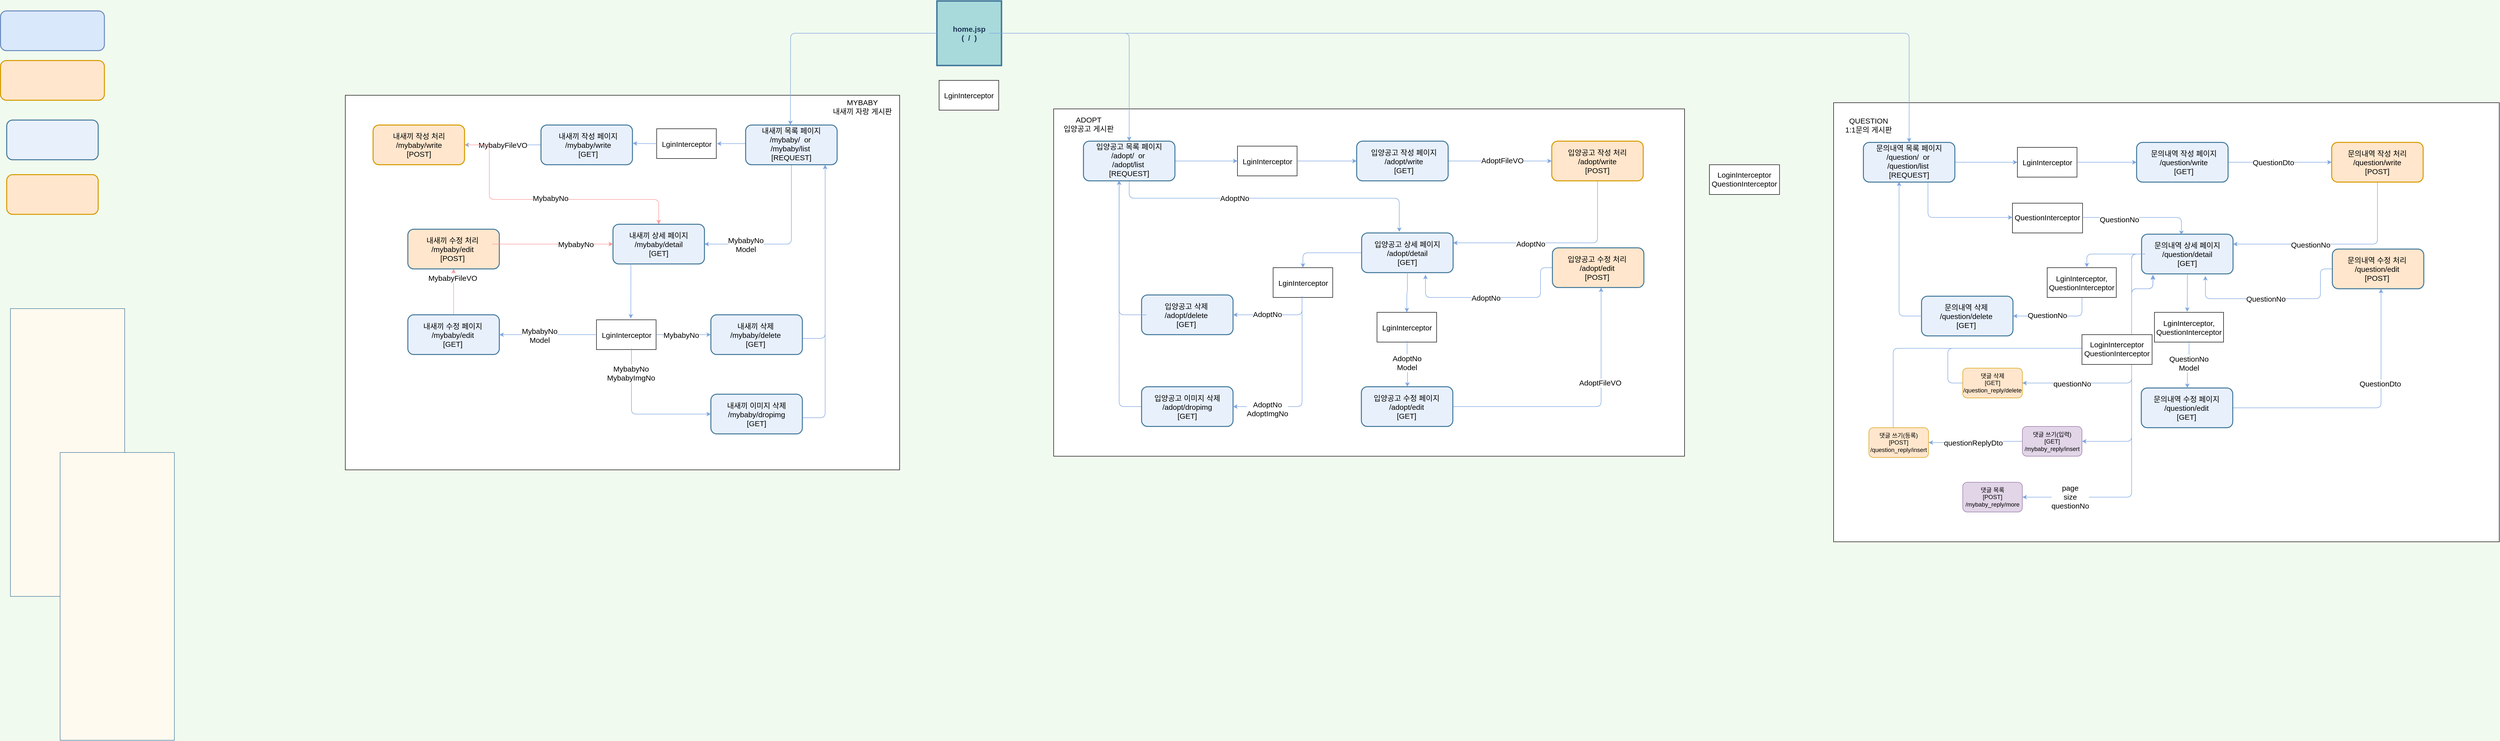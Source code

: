 <mxfile version="16.2.6" type="github">
  <diagram id="p1VaJm9dE1Vxcm2Y2X1g" name="Page-1">
    <mxGraphModel dx="3327" dy="896" grid="1" gridSize="10" guides="1" tooltips="1" connect="1" arrows="1" fold="1" page="1" pageScale="1" pageWidth="827" pageHeight="1169" background="#F1FAEE" math="0" shadow="0">
      <root>
        <mxCell id="0" />
        <mxCell id="1" parent="0" />
        <mxCell id="NtnKku0HyVxLoSLJdXPD-306" value="" style="rounded=0;whiteSpace=wrap;html=1;fontSize=15;" vertex="1" parent="1">
          <mxGeometry x="2200" y="555" width="1340" height="885" as="geometry" />
        </mxCell>
        <mxCell id="NtnKku0HyVxLoSLJdXPD-211" value="" style="rounded=0;whiteSpace=wrap;html=1;fontSize=15;" vertex="1" parent="1">
          <mxGeometry x="630" y="567.5" width="1270" height="700" as="geometry" />
        </mxCell>
        <mxCell id="NtnKku0HyVxLoSLJdXPD-54" value="" style="rounded=0;whiteSpace=wrap;html=1;fontSize=15;" vertex="1" parent="1">
          <mxGeometry x="-795.87" y="540" width="1115.87" height="755" as="geometry" />
        </mxCell>
        <mxCell id="85etgImM21U0zFLn9ePR-4" value="" style="group" parent="1" vertex="1" connectable="0">
          <mxGeometry x="395" y="350" width="130" height="130" as="geometry" />
        </mxCell>
        <mxCell id="85etgImM21U0zFLn9ePR-2" value="" style="whiteSpace=wrap;html=1;aspect=fixed;rounded=0;sketch=0;fontColor=#1D3557;strokeColor=#457B9D;fillColor=#A8DADC;strokeWidth=3;" parent="85etgImM21U0zFLn9ePR-4" vertex="1">
          <mxGeometry width="130" height="130" as="geometry" />
        </mxCell>
        <mxCell id="85etgImM21U0zFLn9ePR-3" value="&lt;b&gt;&lt;font style=&quot;font-size: 15px&quot;&gt;home.jsp&lt;br&gt;(&amp;nbsp; /&amp;nbsp; )&lt;br&gt;&lt;/font&gt;&lt;/b&gt;" style="text;html=1;strokeColor=none;fillColor=none;align=center;verticalAlign=middle;whiteSpace=wrap;rounded=0;sketch=0;fontColor=#1D3557;" parent="85etgImM21U0zFLn9ePR-4" vertex="1">
          <mxGeometry x="25" y="30" width="80" height="70" as="geometry" />
        </mxCell>
        <mxCell id="85etgImM21U0zFLn9ePR-29" value="" style="rounded=0;whiteSpace=wrap;html=1;sketch=0;fontSize=15;fontColor=#1D3557;strokeColor=#457B9D;strokeWidth=1;fillColor=#FFFAF0;" parent="1" vertex="1">
          <mxGeometry x="-1470" y="970" width="230" height="580" as="geometry" />
        </mxCell>
        <mxCell id="85etgImM21U0zFLn9ePR-30" value="게시판관리" style="text;html=1;strokeColor=none;fillColor=none;align=center;verticalAlign=middle;whiteSpace=wrap;rounded=0;sketch=0;fontSize=15;fontColor=#1D3557;" parent="1" vertex="1">
          <mxGeometry x="-1330" y="1487.561" width="80" height="42.439" as="geometry" />
        </mxCell>
        <mxCell id="85etgImM21U0zFLn9ePR-112" value="&lt;span style=&quot;color: rgba(0 , 0 , 0 , 0) ; font-family: monospace ; font-size: 0px&quot;&gt;%3CmxGraphModel%3E%3Croot%3E%3CmxCell%20id%3D%220%22%2F%3E%3CmxCell%20id%3D%221%22%20parent%3D%220%22%2F%3E%3CmxCell%20id%3D%222%22%20value%3D%22%26lt%3Bspan%20style%3D%26quot%3Bcolor%3A%20rgba(0%20%2C%200%20%2C%200%20%2C%200)%20%3B%20font-family%3A%20monospace%20%3B%20font-size%3A%200px%26quot%3B%26gt%3B%253CmxGraphModel%253E%253Croot%253E%253CmxCell%2520id%253D%25220%2522%252F%253E%253CmxCell%2520id%253D%25221%2522%2520parent%253D%25220%2522%252F%253E%253CmxCell%2520id%253D%25222%2522%2520value%253D%2522%2522%2520style%253D%2522rounded%253D1%253BwhiteSpace%253Dwrap%253Bhtml%253D1%253Bsketch%253D0%253BfontSize%253D20%253BfontColor%253D%25231D3557%253BstrokeColor%253D%2523457B9D%253BstrokeWidth%253D2%253BfillColor%253D%2523E8F0FC%253B%2522%2520vertex%253D%25221%2522%2520parent%253D%25221%2522%253E%253CmxGeometry%2520x%253D%2522370%2522%2520y%253D%2522860%2522%2520width%253D%2522144.13%2522%2520height%253D%252280%2522%2520as%253D%2522geometry%2522%252F%253E%253C%252FmxCell%253E%253CmxCell%2520id%253D%25223%2522%2520value%253D%2522%2526lt%253Bspan%2520style%253D%2526quot%253Bfont-size%253A%252013px%2526quot%253B%2526gt%253B%25EA%25B4%2580%25EB%25A6%25AC%25EC%259E%2590%2520%25EB%25A9%2594%25EC%259D%25B8%2520%25ED%258E%2598%25EC%259D%25B4%25EC%25A7%2580%2526lt%253Bbr%2526gt%253B%252Fadmin%252Fmain%2526lt%253Bbr%2526gt%253B%255BGET%255D%2526lt%253Bbr%2526gt%253B%2526lt%253B%252Fspan%2526gt%253B%2522%2520style%253D%2522text%253Bhtml%253D1%253BstrokeColor%253Dnone%253BfillColor%253Dnone%253Balign%253Dcenter%253BverticalAlign%253Dmiddle%253BwhiteSpace%253Dwrap%253Brounded%253D0%253Bsketch%253D0%253BfontSize%253D20%253BfontColor%253D%25231D3557%253BfontStyle%253D1%2522%2520vertex%253D%25221%2522%2520parent%253D%25221%2522%253E%253CmxGeometry%2520x%253D%2522374.79%2522%2520y%253D%2522880%2522%2520width%253D%2522134.56%2522%2520height%253D%252240%2522%2520as%253D%2522geometry%2522%252F%253E%253C%252FmxCell%253E%253C%252Froot%253E%253C%252FmxGraphModel%253E%26lt%3B%2Fspan%26gt%3B%22%20style%3D%22rounded%3D1%3BwhiteSpace%3Dwrap%3Bhtml%3D1%3Bsketch%3D0%3BfontSize%3D20%3BfontColor%3D%231D3557%3BstrokeColor%3D%23457B9D%3BstrokeWidth%3D2%3BfillColor%3D%23E8F0FC%3B%22%20vertex%3D%221%22%20parent%3D%221%22%3E%3CmxGeometry%20x%3D%22-347.06%22%20y%3D%221020%22%20width%3D%22184.13%22%20height%3D%2280%22%20as%3D%22geometry%22%2F%3E%3C%2FmxCell%3E%3C%2Froot%3E%3C%2FmxGraphModel%3E&lt;/span&gt;" style="rounded=1;whiteSpace=wrap;html=1;sketch=0;fontSize=20;fontColor=#1D3557;strokeColor=#457B9D;strokeWidth=2;fillColor=#E8F0FC;" parent="1" vertex="1">
          <mxGeometry x="-1477.5" y="590" width="184.13" height="80" as="geometry" />
        </mxCell>
        <mxCell id="3olxeyL_9Od-M3t4rNW_-1" value="&lt;span style=&quot;color: rgba(0 , 0 , 0 , 0) ; font-family: monospace ; font-size: 0px&quot;&gt;dㄹㅇㄹ&lt;/span&gt;" style="rounded=1;whiteSpace=wrap;html=1;sketch=0;fontSize=20;strokeColor=#d79b00;strokeWidth=2;fillColor=#ffe6cc;" parent="1" vertex="1">
          <mxGeometry x="-1490" y="470" width="209.13" height="80" as="geometry" />
        </mxCell>
        <mxCell id="NtnKku0HyVxLoSLJdXPD-1" value="" style="rounded=0;whiteSpace=wrap;html=1;sketch=0;fontSize=15;fontColor=#1D3557;strokeColor=#457B9D;strokeWidth=1;fillColor=#FFFAF0;" vertex="1" parent="1">
          <mxGeometry x="-1370" y="1260" width="230" height="580" as="geometry" />
        </mxCell>
        <mxCell id="NtnKku0HyVxLoSLJdXPD-6" value="&lt;span style=&quot;color: rgba(0 , 0 , 0 , 0) ; font-family: monospace ; font-size: 0px&quot;&gt;%3CmxGraphModel%3E%3Croot%3E%3CmxCell%20id%3D%220%22%2F%3E%3CmxCell%20id%3D%221%22%20parent%3D%220%22%2F%3E%3CmxCell%20id%3D%222%22%20value%3D%22%26lt%3Bspan%20style%3D%26quot%3Bcolor%3A%20rgba(0%20%2C%200%20%2C%200%20%2C%200)%20%3B%20font-family%3A%20monospace%20%3B%20font-size%3A%200px%26quot%3B%26gt%3B%253CmxGraphModel%253E%253Croot%253E%253CmxCell%2520id%253D%25220%2522%252F%253E%253CmxCell%2520id%253D%25221%2522%2520parent%253D%25220%2522%252F%253E%253CmxCell%2520id%253D%25222%2522%2520value%253D%2522%2522%2520style%253D%2522rounded%253D1%253BwhiteSpace%253Dwrap%253Bhtml%253D1%253Bsketch%253D0%253BfontSize%253D20%253BfontColor%253D%25231D3557%253BstrokeColor%253D%2523457B9D%253BstrokeWidth%253D2%253BfillColor%253D%2523E8F0FC%253B%2522%2520vertex%253D%25221%2522%2520parent%253D%25221%2522%253E%253CmxGeometry%2520x%253D%2522370%2522%2520y%253D%2522860%2522%2520width%253D%2522144.13%2522%2520height%253D%252280%2522%2520as%253D%2522geometry%2522%252F%253E%253C%252FmxCell%253E%253CmxCell%2520id%253D%25223%2522%2520value%253D%2522%2526lt%253Bspan%2520style%253D%2526quot%253Bfont-size%253A%252013px%2526quot%253B%2526gt%253B%25EA%25B4%2580%25EB%25A6%25AC%25EC%259E%2590%2520%25EB%25A9%2594%25EC%259D%25B8%2520%25ED%258E%2598%25EC%259D%25B4%25EC%25A7%2580%2526lt%253Bbr%2526gt%253B%252Fadmin%252Fmain%2526lt%253Bbr%2526gt%253B%255BGET%255D%2526lt%253Bbr%2526gt%253B%2526lt%253B%252Fspan%2526gt%253B%2522%2520style%253D%2522text%253Bhtml%253D1%253BstrokeColor%253Dnone%253BfillColor%253Dnone%253Balign%253Dcenter%253BverticalAlign%253Dmiddle%253BwhiteSpace%253Dwrap%253Brounded%253D0%253Bsketch%253D0%253BfontSize%253D20%253BfontColor%253D%25231D3557%253BfontStyle%253D1%2522%2520vertex%253D%25221%2522%2520parent%253D%25221%2522%253E%253CmxGeometry%2520x%253D%2522374.79%2522%2520y%253D%2522880%2522%2520width%253D%2522134.56%2522%2520height%253D%252240%2522%2520as%253D%2522geometry%2522%252F%253E%253C%252FmxCell%253E%253C%252Froot%253E%253C%252FmxGraphModel%253E%26lt%3B%2Fspan%26gt%3B%22%20style%3D%22rounded%3D1%3BwhiteSpace%3Dwrap%3Bhtml%3D1%3Bsketch%3D0%3BfontSize%3D20%3BfontColor%3D%231D3557%3BstrokeColor%3D%23457B9D%3BstrokeWidth%3D2%3BfillColor%3D%23E8F0FC%3B%22%20vertex%3D%221%22%20parent%3D%221%22%3E%3CmxGeometry%20x%3D%22-347.06%22%20y%3D%221020%22%20width%3D%22184.13%22%20height%3D%2280%22%20as%3D%22geometry%22%2F%3E%3C%2FmxCell%3E%3C%2Froot%3E%3C%2FmxGraphModel%3E&lt;/span&gt;" style="rounded=1;whiteSpace=wrap;html=1;sketch=0;fontSize=20;strokeColor=#d79b00;strokeWidth=2;fillColor=#ffe6cc;" vertex="1" parent="1">
          <mxGeometry x="-1477.5" y="700" width="184.13" height="80" as="geometry" />
        </mxCell>
        <mxCell id="NtnKku0HyVxLoSLJdXPD-7" value="&lt;span style=&quot;color: rgba(0 , 0 , 0 , 0) ; font-family: monospace ; font-size: 0px&quot;&gt;dㄹㅇㄹ&lt;/span&gt;" style="rounded=1;whiteSpace=wrap;html=1;sketch=0;fontSize=20;strokeColor=#6c8ebf;strokeWidth=2;fillColor=#dae8fc;" vertex="1" parent="1">
          <mxGeometry x="-1490" y="370" width="209.13" height="80" as="geometry" />
        </mxCell>
        <mxCell id="NtnKku0HyVxLoSLJdXPD-11" value="" style="edgeStyle=orthogonalEdgeStyle;rounded=1;orthogonalLoop=1;jettySize=auto;html=1;strokeColor=#7EA6E0;" edge="1" parent="1" source="85etgImM21U0zFLn9ePR-2">
          <mxGeometry relative="1" as="geometry">
            <mxPoint x="100.0" y="600" as="targetPoint" />
          </mxGeometry>
        </mxCell>
        <mxCell id="NtnKku0HyVxLoSLJdXPD-24" value="" style="edgeStyle=orthogonalEdgeStyle;rounded=1;orthogonalLoop=1;jettySize=auto;html=1;fontSize=15;strokeColor=#7EA6E0;" edge="1" parent="1" source="NtnKku0HyVxLoSLJdXPD-12" target="NtnKku0HyVxLoSLJdXPD-23">
          <mxGeometry relative="1" as="geometry">
            <Array as="points">
              <mxPoint x="102" y="840" />
            </Array>
          </mxGeometry>
        </mxCell>
        <mxCell id="NtnKku0HyVxLoSLJdXPD-41" value="MybabyNo&lt;br&gt;Model" style="edgeLabel;html=1;align=center;verticalAlign=middle;resizable=0;points=[];fontSize=15;" vertex="1" connectable="0" parent="NtnKku0HyVxLoSLJdXPD-24">
          <mxGeometry x="0.386" y="1" relative="1" as="geometry">
            <mxPoint x="-20" as="offset" />
          </mxGeometry>
        </mxCell>
        <mxCell id="NtnKku0HyVxLoSLJdXPD-221" style="edgeStyle=orthogonalEdgeStyle;rounded=1;orthogonalLoop=1;jettySize=auto;html=1;entryX=1;entryY=0.5;entryDx=0;entryDy=0;fontSize=15;strokeColor=#7EA6E0;" edge="1" parent="1" source="NtnKku0HyVxLoSLJdXPD-12" target="NtnKku0HyVxLoSLJdXPD-220">
          <mxGeometry relative="1" as="geometry">
            <Array as="points">
              <mxPoint x="-19" y="638" />
            </Array>
          </mxGeometry>
        </mxCell>
        <mxCell id="NtnKku0HyVxLoSLJdXPD-12" value="&lt;span style=&quot;color: rgba(0 , 0 , 0 , 0) ; font-family: monospace ; font-size: 0px&quot;&gt;ㅇ&lt;/span&gt;" style="rounded=1;whiteSpace=wrap;html=1;sketch=0;fontSize=20;fontColor=#1D3557;strokeColor=#457B9D;strokeWidth=2;fillColor=#E8F0FC;" vertex="1" parent="1">
          <mxGeometry x="10" y="600" width="184.13" height="80" as="geometry" />
        </mxCell>
        <mxCell id="NtnKku0HyVxLoSLJdXPD-16" value="내새끼 목록 페이지&lt;br style=&quot;font-size: 15px&quot;&gt;/mybaby/&amp;nbsp; or&amp;nbsp; /mybaby/list&amp;nbsp;&lt;br style=&quot;font-size: 15px&quot;&gt;[REQUEST]" style="text;html=1;strokeColor=none;fillColor=none;align=center;verticalAlign=middle;whiteSpace=wrap;rounded=0;fontSize=15;" vertex="1" parent="1">
          <mxGeometry x="21.12" y="605" width="161.9" height="65" as="geometry" />
        </mxCell>
        <mxCell id="NtnKku0HyVxLoSLJdXPD-21" value="" style="edgeStyle=orthogonalEdgeStyle;rounded=1;orthogonalLoop=1;jettySize=auto;html=1;fontSize=15;strokeColor=#7EA6E0;" edge="1" parent="1" source="NtnKku0HyVxLoSLJdXPD-17" target="NtnKku0HyVxLoSLJdXPD-20">
          <mxGeometry relative="1" as="geometry" />
        </mxCell>
        <mxCell id="NtnKku0HyVxLoSLJdXPD-29" value="MybabyFileVO" style="edgeLabel;html=1;align=center;verticalAlign=middle;resizable=0;points=[];fontSize=15;" vertex="1" connectable="0" parent="NtnKku0HyVxLoSLJdXPD-21">
          <mxGeometry x="-0.238" y="1" relative="1" as="geometry">
            <mxPoint x="-19" y="-1" as="offset" />
          </mxGeometry>
        </mxCell>
        <mxCell id="NtnKku0HyVxLoSLJdXPD-17" value="&lt;span style=&quot;color: rgba(0 , 0 , 0 , 0) ; font-family: monospace ; font-size: 0px&quot;&gt;df&lt;/span&gt;" style="rounded=1;whiteSpace=wrap;html=1;sketch=0;fontSize=20;fontColor=#1D3557;strokeColor=#457B9D;strokeWidth=2;fillColor=#E8F0FC;" vertex="1" parent="1">
          <mxGeometry x="-402" y="600" width="184.13" height="80" as="geometry" />
        </mxCell>
        <mxCell id="NtnKku0HyVxLoSLJdXPD-19" value="내새끼 작성 페이지&lt;br&gt;/mybaby/write&lt;br&gt;[GET]" style="text;html=1;strokeColor=none;fillColor=none;align=center;verticalAlign=middle;whiteSpace=wrap;rounded=0;fontSize=15;" vertex="1" parent="1">
          <mxGeometry x="-392" y="600" width="170" height="80" as="geometry" />
        </mxCell>
        <mxCell id="NtnKku0HyVxLoSLJdXPD-27" style="edgeStyle=orthogonalEdgeStyle;rounded=1;orthogonalLoop=1;jettySize=auto;html=1;entryX=0.5;entryY=0;entryDx=0;entryDy=0;fontSize=15;strokeColor=#FF9999;" edge="1" parent="1" source="NtnKku0HyVxLoSLJdXPD-20" target="NtnKku0HyVxLoSLJdXPD-25">
          <mxGeometry relative="1" as="geometry">
            <Array as="points">
              <mxPoint x="-506" y="750" />
              <mxPoint x="-165" y="750" />
            </Array>
          </mxGeometry>
        </mxCell>
        <mxCell id="NtnKku0HyVxLoSLJdXPD-28" value="MybabyNo" style="edgeLabel;html=1;align=center;verticalAlign=middle;resizable=0;points=[];fontSize=15;" vertex="1" connectable="0" parent="NtnKku0HyVxLoSLJdXPD-27">
          <mxGeometry x="-0.168" y="3" relative="1" as="geometry">
            <mxPoint x="54" as="offset" />
          </mxGeometry>
        </mxCell>
        <mxCell id="NtnKku0HyVxLoSLJdXPD-20" value="&lt;span style=&quot;color: rgba(0 , 0 , 0 , 0) ; font-family: monospace ; font-size: 0px&quot;&gt;df&lt;/span&gt;" style="rounded=1;whiteSpace=wrap;html=1;sketch=0;fontSize=20;strokeColor=#d79b00;strokeWidth=2;fillColor=#FFE6CC;" vertex="1" parent="1">
          <mxGeometry x="-740" y="600" width="184.13" height="80" as="geometry" />
        </mxCell>
        <mxCell id="NtnKku0HyVxLoSLJdXPD-22" value="내새끼 작성 처리&lt;br&gt;/mybaby/write&lt;br&gt;[POST]" style="text;html=1;strokeColor=none;fillColor=none;align=center;verticalAlign=middle;whiteSpace=wrap;rounded=0;fontSize=15;" vertex="1" parent="1">
          <mxGeometry x="-731.44" y="600" width="167" height="80" as="geometry" />
        </mxCell>
        <mxCell id="NtnKku0HyVxLoSLJdXPD-23" value="&lt;span style=&quot;color: rgba(0 , 0 , 0 , 0) ; font-family: monospace ; font-size: 0px&quot;&gt;ㅇ&lt;/span&gt;" style="rounded=1;whiteSpace=wrap;html=1;sketch=0;fontSize=20;fontColor=#1D3557;strokeColor=#457B9D;strokeWidth=2;fillColor=#E8F0FC;" vertex="1" parent="1">
          <mxGeometry x="-257.06" y="800" width="184.13" height="80" as="geometry" />
        </mxCell>
        <mxCell id="NtnKku0HyVxLoSLJdXPD-226" style="edgeStyle=orthogonalEdgeStyle;rounded=1;orthogonalLoop=1;jettySize=auto;html=1;entryX=0.576;entryY=-0.043;entryDx=0;entryDy=0;entryPerimeter=0;fontSize=15;strokeColor=#7EA6E0;" edge="1" parent="1" source="NtnKku0HyVxLoSLJdXPD-25" target="NtnKku0HyVxLoSLJdXPD-224">
          <mxGeometry relative="1" as="geometry">
            <Array as="points">
              <mxPoint x="-221" y="910" />
              <mxPoint x="-221" y="910" />
            </Array>
          </mxGeometry>
        </mxCell>
        <mxCell id="NtnKku0HyVxLoSLJdXPD-25" value="내새끼 상세 페이지&lt;br&gt;/mybaby/detail&lt;br&gt;[GET]" style="text;html=1;strokeColor=none;fillColor=none;align=center;verticalAlign=middle;whiteSpace=wrap;rounded=0;fontSize=15;" vertex="1" parent="1">
          <mxGeometry x="-249.99" y="800" width="170" height="80" as="geometry" />
        </mxCell>
        <mxCell id="NtnKku0HyVxLoSLJdXPD-34" value="" style="edgeStyle=orthogonalEdgeStyle;rounded=1;orthogonalLoop=1;jettySize=auto;html=1;fontSize=15;strokeColor=#FF9999;" edge="1" parent="1" source="NtnKku0HyVxLoSLJdXPD-30" target="NtnKku0HyVxLoSLJdXPD-33">
          <mxGeometry relative="1" as="geometry">
            <Array as="points">
              <mxPoint x="-506" y="1040" />
            </Array>
          </mxGeometry>
        </mxCell>
        <mxCell id="NtnKku0HyVxLoSLJdXPD-40" value="MybabyFileVO" style="edgeLabel;html=1;align=center;verticalAlign=middle;resizable=0;points=[];fontSize=15;" vertex="1" connectable="0" parent="NtnKku0HyVxLoSLJdXPD-34">
          <mxGeometry x="0.078" y="-2" relative="1" as="geometry">
            <mxPoint x="-4" y="-25" as="offset" />
          </mxGeometry>
        </mxCell>
        <mxCell id="NtnKku0HyVxLoSLJdXPD-30" value="&lt;span style=&quot;color: rgba(0 , 0 , 0 , 0) ; font-family: monospace ; font-size: 0px&quot;&gt;ㅇ&lt;/span&gt;" style="rounded=1;whiteSpace=wrap;html=1;sketch=0;fontSize=20;fontColor=#1D3557;strokeColor=#457B9D;strokeWidth=2;fillColor=#E8F0FC;" vertex="1" parent="1">
          <mxGeometry x="-670" y="982.56" width="184.13" height="80" as="geometry" />
        </mxCell>
        <mxCell id="NtnKku0HyVxLoSLJdXPD-32" value="내새끼 수정 페이지&lt;br&gt;/mybaby/edit&lt;br&gt;[GET]" style="text;html=1;strokeColor=none;fillColor=none;align=center;verticalAlign=middle;whiteSpace=wrap;rounded=0;fontSize=15;" vertex="1" parent="1">
          <mxGeometry x="-658.88" y="982.56" width="158.88" height="80" as="geometry" />
        </mxCell>
        <mxCell id="NtnKku0HyVxLoSLJdXPD-33" value="&lt;span style=&quot;color: rgba(0 , 0 , 0 , 0) ; font-family: monospace ; font-size: 0px&quot;&gt;ㅇ&lt;/span&gt;" style="rounded=1;whiteSpace=wrap;html=1;sketch=0;fontSize=20;fontColor=#1D3557;strokeColor=#457B9D;strokeWidth=2;fillColor=#FFE6CC;" vertex="1" parent="1">
          <mxGeometry x="-670" y="810" width="184.13" height="80" as="geometry" />
        </mxCell>
        <mxCell id="NtnKku0HyVxLoSLJdXPD-36" style="edgeStyle=orthogonalEdgeStyle;rounded=1;orthogonalLoop=1;jettySize=auto;html=1;entryX=0;entryY=0.5;entryDx=0;entryDy=0;fontSize=15;strokeColor=#FF9999;" edge="1" parent="1" source="NtnKku0HyVxLoSLJdXPD-35" target="NtnKku0HyVxLoSLJdXPD-23">
          <mxGeometry relative="1" as="geometry">
            <Array as="points">
              <mxPoint x="-420" y="840" />
            </Array>
          </mxGeometry>
        </mxCell>
        <mxCell id="NtnKku0HyVxLoSLJdXPD-42" value="MybabyNo" style="edgeLabel;html=1;align=center;verticalAlign=middle;resizable=0;points=[];fontSize=15;" vertex="1" connectable="0" parent="NtnKku0HyVxLoSLJdXPD-36">
          <mxGeometry x="0.468" y="-3" relative="1" as="geometry">
            <mxPoint x="-11" y="-3" as="offset" />
          </mxGeometry>
        </mxCell>
        <mxCell id="NtnKku0HyVxLoSLJdXPD-35" value="내새끼 수정 처리&lt;br&gt;/mybaby/edit&lt;br&gt;[POST]" style="text;html=1;strokeColor=none;fillColor=none;align=center;verticalAlign=middle;whiteSpace=wrap;rounded=0;fontSize=15;" vertex="1" parent="1">
          <mxGeometry x="-660.01" y="810" width="160" height="80" as="geometry" />
        </mxCell>
        <mxCell id="NtnKku0HyVxLoSLJdXPD-47" style="edgeStyle=orthogonalEdgeStyle;rounded=1;orthogonalLoop=1;jettySize=auto;html=1;fontSize=15;strokeColor=#7EA6E0;" edge="1" parent="1" source="NtnKku0HyVxLoSLJdXPD-43">
          <mxGeometry relative="1" as="geometry">
            <mxPoint x="170" y="680" as="targetPoint" />
            <Array as="points">
              <mxPoint x="170" y="1030" />
            </Array>
          </mxGeometry>
        </mxCell>
        <mxCell id="NtnKku0HyVxLoSLJdXPD-43" value="&lt;span style=&quot;color: rgba(0 , 0 , 0 , 0) ; font-family: monospace ; font-size: 0px&quot;&gt;ㅇ&lt;/span&gt;" style="rounded=1;whiteSpace=wrap;html=1;sketch=0;fontSize=20;fontColor=#1D3557;strokeColor=#457B9D;strokeWidth=2;fillColor=#E8F0FC;" vertex="1" parent="1">
          <mxGeometry x="-60" y="982.56" width="184.13" height="80" as="geometry" />
        </mxCell>
        <mxCell id="NtnKku0HyVxLoSLJdXPD-45" value="내새끼 삭제&lt;br&gt;/mybaby/delete&lt;br&gt;[GET]" style="text;html=1;strokeColor=none;fillColor=none;align=center;verticalAlign=middle;whiteSpace=wrap;rounded=0;fontSize=15;" vertex="1" parent="1">
          <mxGeometry x="-50" y="982.56" width="160" height="80" as="geometry" />
        </mxCell>
        <mxCell id="NtnKku0HyVxLoSLJdXPD-53" style="edgeStyle=orthogonalEdgeStyle;rounded=1;orthogonalLoop=1;jettySize=auto;html=1;entryX=0.869;entryY=1;entryDx=0;entryDy=0;entryPerimeter=0;fontSize=15;strokeColor=#7EA6E0;" edge="1" parent="1" source="NtnKku0HyVxLoSLJdXPD-49" target="NtnKku0HyVxLoSLJdXPD-12">
          <mxGeometry relative="1" as="geometry">
            <Array as="points">
              <mxPoint x="170" y="1190" />
            </Array>
          </mxGeometry>
        </mxCell>
        <mxCell id="NtnKku0HyVxLoSLJdXPD-49" value="&lt;span style=&quot;color: rgba(0 , 0 , 0 , 0) ; font-family: monospace ; font-size: 0px&quot;&gt;d&lt;/span&gt;" style="rounded=1;whiteSpace=wrap;html=1;sketch=0;fontSize=20;fontColor=#1D3557;strokeColor=#457B9D;strokeWidth=2;fillColor=#E8F0FC;" vertex="1" parent="1">
          <mxGeometry x="-60" y="1142.56" width="184.13" height="80" as="geometry" />
        </mxCell>
        <mxCell id="NtnKku0HyVxLoSLJdXPD-52" value="내새끼 이미지 삭제&lt;br&gt;/mybaby/dropimg&lt;br&gt;[GET]" style="text;html=1;strokeColor=none;fillColor=none;align=center;verticalAlign=middle;whiteSpace=wrap;rounded=0;fontSize=15;" vertex="1" parent="1">
          <mxGeometry x="-47.93" y="1142.56" width="160" height="80" as="geometry" />
        </mxCell>
        <mxCell id="NtnKku0HyVxLoSLJdXPD-55" value="MYBABY&lt;br&gt;내새끼 자랑 게시판" style="text;html=1;strokeColor=none;fillColor=none;align=center;verticalAlign=middle;whiteSpace=wrap;rounded=0;fontSize=15;" vertex="1" parent="1">
          <mxGeometry x="170" y="540" width="150" height="45" as="geometry" />
        </mxCell>
        <mxCell id="NtnKku0HyVxLoSLJdXPD-189" style="edgeStyle=orthogonalEdgeStyle;rounded=1;orthogonalLoop=1;jettySize=auto;html=1;entryX=0.404;entryY=-0.026;entryDx=0;entryDy=0;entryPerimeter=0;fontSize=15;strokeColor=#7EA6E0;" edge="1" parent="1" source="NtnKku0HyVxLoSLJdXPD-97" target="NtnKku0HyVxLoSLJdXPD-114">
          <mxGeometry relative="1" as="geometry">
            <Array as="points">
              <mxPoint x="782" y="747.5" />
              <mxPoint x="1326" y="747.5" />
            </Array>
          </mxGeometry>
        </mxCell>
        <mxCell id="NtnKku0HyVxLoSLJdXPD-190" value="AdoptNo" style="edgeLabel;html=1;align=center;verticalAlign=middle;resizable=0;points=[];fontSize=15;" vertex="1" connectable="0" parent="NtnKku0HyVxLoSLJdXPD-189">
          <mxGeometry x="-0.237" y="1" relative="1" as="geometry">
            <mxPoint as="offset" />
          </mxGeometry>
        </mxCell>
        <mxCell id="NtnKku0HyVxLoSLJdXPD-193" style="edgeStyle=orthogonalEdgeStyle;rounded=1;orthogonalLoop=1;jettySize=auto;html=1;fontSize=15;strokeColor=#7EA6E0;" edge="1" parent="1" source="NtnKku0HyVxLoSLJdXPD-97" target="NtnKku0HyVxLoSLJdXPD-192">
          <mxGeometry relative="1" as="geometry" />
        </mxCell>
        <mxCell id="NtnKku0HyVxLoSLJdXPD-97" value="&lt;span style=&quot;color: rgba(0 , 0 , 0 , 0) ; font-family: monospace ; font-size: 0px&quot;&gt;ㅇ&lt;/span&gt;" style="rounded=1;whiteSpace=wrap;html=1;sketch=0;fontSize=20;fontColor=#1D3557;strokeColor=#457B9D;strokeWidth=2;fillColor=#E8F0FC;" vertex="1" parent="1">
          <mxGeometry x="690.0" y="632.5" width="184.13" height="80" as="geometry" />
        </mxCell>
        <mxCell id="NtnKku0HyVxLoSLJdXPD-98" value="입양공고 목록 페이지&lt;br style=&quot;font-size: 15px&quot;&gt;/adopt/&amp;nbsp; or&amp;nbsp; &lt;br&gt;/adopt/list&amp;nbsp;&lt;br style=&quot;font-size: 15px&quot;&gt;[REQUEST]" style="text;html=1;strokeColor=none;fillColor=none;align=center;verticalAlign=middle;whiteSpace=wrap;rounded=0;fontSize=15;" vertex="1" parent="1">
          <mxGeometry x="701.12" y="637.5" width="161.9" height="65" as="geometry" />
        </mxCell>
        <mxCell id="NtnKku0HyVxLoSLJdXPD-99" value="" style="edgeStyle=orthogonalEdgeStyle;rounded=1;orthogonalLoop=1;jettySize=auto;html=1;fontSize=15;strokeColor=#7EA6E0;" edge="1" parent="1" source="NtnKku0HyVxLoSLJdXPD-101" target="NtnKku0HyVxLoSLJdXPD-105">
          <mxGeometry relative="1" as="geometry" />
        </mxCell>
        <mxCell id="NtnKku0HyVxLoSLJdXPD-100" value="AdoptFileVO" style="edgeLabel;html=1;align=center;verticalAlign=middle;resizable=0;points=[];fontSize=15;" vertex="1" connectable="0" parent="NtnKku0HyVxLoSLJdXPD-99">
          <mxGeometry x="-0.238" y="1" relative="1" as="geometry">
            <mxPoint x="29" y="-1" as="offset" />
          </mxGeometry>
        </mxCell>
        <mxCell id="NtnKku0HyVxLoSLJdXPD-101" value="&lt;span style=&quot;color: rgba(0 , 0 , 0 , 0) ; font-family: monospace ; font-size: 0px&quot;&gt;df&lt;/span&gt;" style="rounded=1;whiteSpace=wrap;html=1;sketch=0;fontSize=20;fontColor=#1D3557;strokeColor=#457B9D;strokeWidth=2;fillColor=#E8F0FC;" vertex="1" parent="1">
          <mxGeometry x="1240.0" y="632.5" width="184.13" height="80" as="geometry" />
        </mxCell>
        <mxCell id="NtnKku0HyVxLoSLJdXPD-102" value="입양공고 작성 페이지&lt;br&gt;/adopt/write&lt;br&gt;[GET]" style="text;html=1;strokeColor=none;fillColor=none;align=center;verticalAlign=middle;whiteSpace=wrap;rounded=0;fontSize=15;" vertex="1" parent="1">
          <mxGeometry x="1250.0" y="632.5" width="170" height="80" as="geometry" />
        </mxCell>
        <mxCell id="NtnKku0HyVxLoSLJdXPD-105" value="&lt;span style=&quot;color: rgba(0 , 0 , 0 , 0) ; font-family: monospace ; font-size: 0px&quot;&gt;df&lt;/span&gt;" style="rounded=1;whiteSpace=wrap;html=1;sketch=0;fontSize=20;strokeColor=#d79b00;strokeWidth=2;fillColor=#FFE6CC;" vertex="1" parent="1">
          <mxGeometry x="1632.69" y="632.5" width="184.13" height="80" as="geometry" />
        </mxCell>
        <mxCell id="NtnKku0HyVxLoSLJdXPD-171" style="edgeStyle=orthogonalEdgeStyle;rounded=1;orthogonalLoop=1;jettySize=auto;html=1;entryX=1;entryY=0.25;entryDx=0;entryDy=0;fontSize=15;strokeColor=#7EA6E0;" edge="1" parent="1" source="NtnKku0HyVxLoSLJdXPD-106" target="NtnKku0HyVxLoSLJdXPD-111">
          <mxGeometry relative="1" as="geometry">
            <Array as="points">
              <mxPoint x="1725" y="837.5" />
            </Array>
          </mxGeometry>
        </mxCell>
        <mxCell id="NtnKku0HyVxLoSLJdXPD-172" value="AdoptNo" style="edgeLabel;html=1;align=center;verticalAlign=middle;resizable=0;points=[];fontSize=15;" vertex="1" connectable="0" parent="NtnKku0HyVxLoSLJdXPD-171">
          <mxGeometry x="0.254" y="1" relative="1" as="geometry">
            <mxPoint as="offset" />
          </mxGeometry>
        </mxCell>
        <mxCell id="NtnKku0HyVxLoSLJdXPD-106" value="입양공고 작성 처리&lt;br&gt;/adopt/write&lt;br&gt;[POST]" style="text;html=1;strokeColor=none;fillColor=none;align=center;verticalAlign=middle;whiteSpace=wrap;rounded=0;fontSize=15;" vertex="1" parent="1">
          <mxGeometry x="1641.25" y="632.5" width="167" height="80" as="geometry" />
        </mxCell>
        <mxCell id="NtnKku0HyVxLoSLJdXPD-206" style="edgeStyle=orthogonalEdgeStyle;rounded=1;orthogonalLoop=1;jettySize=auto;html=1;entryX=0.5;entryY=0;entryDx=0;entryDy=0;fontSize=15;strokeColor=#7EA6E0;" edge="1" parent="1" source="NtnKku0HyVxLoSLJdXPD-111" target="NtnKku0HyVxLoSLJdXPD-204">
          <mxGeometry relative="1" as="geometry" />
        </mxCell>
        <mxCell id="NtnKku0HyVxLoSLJdXPD-111" value="&lt;span style=&quot;color: rgba(0 , 0 , 0 , 0) ; font-family: monospace ; font-size: 0px&quot;&gt;ㅇ&lt;/span&gt;" style="rounded=1;whiteSpace=wrap;html=1;sketch=0;fontSize=20;fontColor=#1D3557;strokeColor=#457B9D;strokeWidth=2;fillColor=#E8F0FC;" vertex="1" parent="1">
          <mxGeometry x="1250" y="817.5" width="184.13" height="80" as="geometry" />
        </mxCell>
        <mxCell id="NtnKku0HyVxLoSLJdXPD-199" style="edgeStyle=orthogonalEdgeStyle;rounded=1;orthogonalLoop=1;jettySize=auto;html=1;entryX=0.5;entryY=0;entryDx=0;entryDy=0;fontSize=15;strokeColor=#7EA6E0;" edge="1" parent="1" source="NtnKku0HyVxLoSLJdXPD-114" target="NtnKku0HyVxLoSLJdXPD-196">
          <mxGeometry relative="1" as="geometry" />
        </mxCell>
        <mxCell id="NtnKku0HyVxLoSLJdXPD-114" value="입양공고 상세 페이지&lt;br&gt;/adopt/detail&lt;br&gt;[GET]" style="text;html=1;strokeColor=none;fillColor=none;align=center;verticalAlign=middle;whiteSpace=wrap;rounded=0;fontSize=15;" vertex="1" parent="1">
          <mxGeometry x="1257.07" y="817.5" width="170" height="80" as="geometry" />
        </mxCell>
        <mxCell id="NtnKku0HyVxLoSLJdXPD-176" style="edgeStyle=orthogonalEdgeStyle;rounded=1;orthogonalLoop=1;jettySize=auto;html=1;entryX=0.55;entryY=1;entryDx=0;entryDy=0;entryPerimeter=0;fontSize=15;strokeColor=#7EA6E0;" edge="1" parent="1" source="NtnKku0HyVxLoSLJdXPD-117" target="NtnKku0HyVxLoSLJdXPD-122">
          <mxGeometry relative="1" as="geometry" />
        </mxCell>
        <mxCell id="NtnKku0HyVxLoSLJdXPD-177" value="AdoptFileVO" style="edgeLabel;html=1;align=center;verticalAlign=middle;resizable=0;points=[];fontSize=15;" vertex="1" connectable="0" parent="NtnKku0HyVxLoSLJdXPD-176">
          <mxGeometry x="0.29" y="2" relative="1" as="geometry">
            <mxPoint as="offset" />
          </mxGeometry>
        </mxCell>
        <mxCell id="NtnKku0HyVxLoSLJdXPD-117" value="&lt;span style=&quot;color: rgba(0 , 0 , 0 , 0) ; font-family: monospace ; font-size: 0px&quot;&gt;ㅇ&lt;/span&gt;" style="rounded=1;whiteSpace=wrap;html=1;sketch=0;fontSize=20;fontColor=#1D3557;strokeColor=#457B9D;strokeWidth=2;fillColor=#E8F0FC;" vertex="1" parent="1">
          <mxGeometry x="1249.42" y="1127.5" width="184.13" height="80" as="geometry" />
        </mxCell>
        <mxCell id="NtnKku0HyVxLoSLJdXPD-118" value="입양공고 수정 페이지&lt;br&gt;/adopt/edit&lt;br&gt;[GET]" style="text;html=1;strokeColor=none;fillColor=none;align=center;verticalAlign=middle;whiteSpace=wrap;rounded=0;fontSize=15;" vertex="1" parent="1">
          <mxGeometry x="1260.54" y="1127.5" width="158.88" height="80" as="geometry" />
        </mxCell>
        <mxCell id="NtnKku0HyVxLoSLJdXPD-178" style="edgeStyle=orthogonalEdgeStyle;rounded=1;orthogonalLoop=1;jettySize=auto;html=1;fontSize=15;strokeColor=#7EA6E0;entryX=0.714;entryY=1.053;entryDx=0;entryDy=0;entryPerimeter=0;" edge="1" parent="1" source="NtnKku0HyVxLoSLJdXPD-119" target="NtnKku0HyVxLoSLJdXPD-114">
          <mxGeometry relative="1" as="geometry">
            <mxPoint x="1410" y="957.5" as="targetPoint" />
            <Array as="points">
              <mxPoint x="1610" y="887.5" />
              <mxPoint x="1610" y="947.5" />
              <mxPoint x="1378" y="947.5" />
            </Array>
          </mxGeometry>
        </mxCell>
        <mxCell id="NtnKku0HyVxLoSLJdXPD-179" value="AdoptNo" style="edgeLabel;html=1;align=center;verticalAlign=middle;resizable=0;points=[];fontSize=15;" vertex="1" connectable="0" parent="NtnKku0HyVxLoSLJdXPD-178">
          <mxGeometry x="-0.181" y="1" relative="1" as="geometry">
            <mxPoint x="-46" y="-1" as="offset" />
          </mxGeometry>
        </mxCell>
        <mxCell id="NtnKku0HyVxLoSLJdXPD-119" value="&lt;span style=&quot;color: rgba(0 , 0 , 0 , 0) ; font-family: monospace ; font-size: 0px&quot;&gt;ㅇ&lt;/span&gt;" style="rounded=1;whiteSpace=wrap;html=1;sketch=0;fontSize=20;fontColor=#1D3557;strokeColor=#457B9D;strokeWidth=2;fillColor=#FFE6CC;" vertex="1" parent="1">
          <mxGeometry x="1634" y="847.5" width="184.13" height="80" as="geometry" />
        </mxCell>
        <mxCell id="NtnKku0HyVxLoSLJdXPD-122" value="입양공고 수정 처리&lt;br&gt;/adopt/edit&lt;br&gt;[POST]" style="text;html=1;strokeColor=none;fillColor=none;align=center;verticalAlign=middle;whiteSpace=wrap;rounded=0;fontSize=15;" vertex="1" parent="1">
          <mxGeometry x="1643.99" y="847.5" width="160" height="80" as="geometry" />
        </mxCell>
        <mxCell id="NtnKku0HyVxLoSLJdXPD-124" value="&lt;span style=&quot;color: rgba(0 , 0 , 0 , 0) ; font-family: monospace ; font-size: 0px&quot;&gt;ㅇ&lt;/span&gt;" style="rounded=1;whiteSpace=wrap;html=1;sketch=0;fontSize=20;fontColor=#1D3557;strokeColor=#457B9D;strokeWidth=2;fillColor=#E8F0FC;" vertex="1" parent="1">
          <mxGeometry x="807.0" y="942.5" width="184.13" height="80" as="geometry" />
        </mxCell>
        <mxCell id="NtnKku0HyVxLoSLJdXPD-184" style="edgeStyle=orthogonalEdgeStyle;rounded=1;orthogonalLoop=1;jettySize=auto;html=1;entryX=0.39;entryY=0.988;entryDx=0;entryDy=0;entryPerimeter=0;fontSize=15;strokeColor=#7EA6E0;" edge="1" parent="1" source="NtnKku0HyVxLoSLJdXPD-125" target="NtnKku0HyVxLoSLJdXPD-97">
          <mxGeometry relative="1" as="geometry">
            <Array as="points">
              <mxPoint x="762" y="982.5" />
            </Array>
          </mxGeometry>
        </mxCell>
        <mxCell id="NtnKku0HyVxLoSLJdXPD-125" value="입양공고 삭제&lt;br&gt;/adopt/delete&lt;br&gt;[GET]" style="text;html=1;strokeColor=none;fillColor=none;align=center;verticalAlign=middle;whiteSpace=wrap;rounded=0;fontSize=15;" vertex="1" parent="1">
          <mxGeometry x="817.0" y="942.5" width="160" height="80" as="geometry" />
        </mxCell>
        <mxCell id="NtnKku0HyVxLoSLJdXPD-186" style="edgeStyle=orthogonalEdgeStyle;rounded=1;orthogonalLoop=1;jettySize=auto;html=1;entryX=0.39;entryY=0.988;entryDx=0;entryDy=0;entryPerimeter=0;fontSize=15;strokeColor=#7EA6E0;" edge="1" parent="1" source="NtnKku0HyVxLoSLJdXPD-127" target="NtnKku0HyVxLoSLJdXPD-97">
          <mxGeometry relative="1" as="geometry">
            <Array as="points">
              <mxPoint x="762" y="1167.5" />
            </Array>
          </mxGeometry>
        </mxCell>
        <mxCell id="NtnKku0HyVxLoSLJdXPD-127" value="&lt;span style=&quot;color: rgba(0 , 0 , 0 , 0) ; font-family: monospace ; font-size: 0px&quot;&gt;d&lt;/span&gt;" style="rounded=1;whiteSpace=wrap;html=1;sketch=0;fontSize=20;fontColor=#1D3557;strokeColor=#457B9D;strokeWidth=2;fillColor=#E8F0FC;" vertex="1" parent="1">
          <mxGeometry x="807.0" y="1127.5" width="184.13" height="80" as="geometry" />
        </mxCell>
        <mxCell id="NtnKku0HyVxLoSLJdXPD-128" value="입양공고 이미지 삭제&lt;br&gt;/adopt/dropimg&lt;br&gt;[GET]" style="text;html=1;strokeColor=none;fillColor=none;align=center;verticalAlign=middle;whiteSpace=wrap;rounded=0;fontSize=15;" vertex="1" parent="1">
          <mxGeometry x="819.07" y="1127.5" width="160" height="80" as="geometry" />
        </mxCell>
        <mxCell id="NtnKku0HyVxLoSLJdXPD-170" style="edgeStyle=orthogonalEdgeStyle;rounded=1;orthogonalLoop=1;jettySize=auto;html=1;entryX=0.5;entryY=0;entryDx=0;entryDy=0;fontSize=15;strokeColor=#7EA6E0;" edge="1" parent="1" source="85etgImM21U0zFLn9ePR-2" target="NtnKku0HyVxLoSLJdXPD-97">
          <mxGeometry relative="1" as="geometry" />
        </mxCell>
        <mxCell id="NtnKku0HyVxLoSLJdXPD-191" value="" style="rounded=0;whiteSpace=wrap;html=1;fontSize=15;" vertex="1" parent="1">
          <mxGeometry x="1000.0" y="642.5" width="120" height="60" as="geometry" />
        </mxCell>
        <mxCell id="NtnKku0HyVxLoSLJdXPD-194" style="edgeStyle=orthogonalEdgeStyle;rounded=1;orthogonalLoop=1;jettySize=auto;html=1;entryX=0;entryY=0.5;entryDx=0;entryDy=0;fontSize=15;strokeColor=#7EA6E0;" edge="1" parent="1" source="NtnKku0HyVxLoSLJdXPD-192" target="NtnKku0HyVxLoSLJdXPD-101">
          <mxGeometry relative="1" as="geometry" />
        </mxCell>
        <mxCell id="NtnKku0HyVxLoSLJdXPD-192" value="LginInterceptor" style="text;html=1;strokeColor=none;fillColor=none;align=center;verticalAlign=middle;whiteSpace=wrap;rounded=0;fontSize=15;" vertex="1" parent="1">
          <mxGeometry x="1000.0" y="645" width="121.18" height="55" as="geometry" />
        </mxCell>
        <mxCell id="NtnKku0HyVxLoSLJdXPD-196" value="" style="rounded=0;whiteSpace=wrap;html=1;fontSize=15;" vertex="1" parent="1">
          <mxGeometry x="1280.9" y="977.5" width="120" height="60" as="geometry" />
        </mxCell>
        <mxCell id="NtnKku0HyVxLoSLJdXPD-201" style="edgeStyle=orthogonalEdgeStyle;rounded=1;orthogonalLoop=1;jettySize=auto;html=1;fontSize=15;strokeColor=#7EA6E0;" edge="1" parent="1" source="NtnKku0HyVxLoSLJdXPD-197">
          <mxGeometry relative="1" as="geometry">
            <mxPoint x="1342" y="1127.5" as="targetPoint" />
          </mxGeometry>
        </mxCell>
        <mxCell id="NtnKku0HyVxLoSLJdXPD-202" value="AdoptNo&lt;br&gt;Model" style="edgeLabel;html=1;align=center;verticalAlign=middle;resizable=0;points=[];fontSize=15;" vertex="1" connectable="0" parent="NtnKku0HyVxLoSLJdXPD-201">
          <mxGeometry x="-0.265" relative="1" as="geometry">
            <mxPoint x="-1" y="9" as="offset" />
          </mxGeometry>
        </mxCell>
        <mxCell id="NtnKku0HyVxLoSLJdXPD-197" value="LginInterceptor" style="text;html=1;strokeColor=none;fillColor=none;align=center;verticalAlign=middle;whiteSpace=wrap;rounded=0;fontSize=15;" vertex="1" parent="1">
          <mxGeometry x="1280.9" y="980" width="121.18" height="55" as="geometry" />
        </mxCell>
        <mxCell id="NtnKku0HyVxLoSLJdXPD-204" value="" style="rounded=0;whiteSpace=wrap;html=1;fontSize=15;" vertex="1" parent="1">
          <mxGeometry x="1071.77" y="887.5" width="120" height="60" as="geometry" />
        </mxCell>
        <mxCell id="NtnKku0HyVxLoSLJdXPD-207" style="edgeStyle=orthogonalEdgeStyle;rounded=1;orthogonalLoop=1;jettySize=auto;html=1;entryX=1;entryY=0.5;entryDx=0;entryDy=0;fontSize=15;strokeColor=#7EA6E0;" edge="1" parent="1" source="NtnKku0HyVxLoSLJdXPD-205" target="NtnKku0HyVxLoSLJdXPD-124">
          <mxGeometry relative="1" as="geometry">
            <Array as="points">
              <mxPoint x="1130" y="982.5" />
            </Array>
          </mxGeometry>
        </mxCell>
        <mxCell id="NtnKku0HyVxLoSLJdXPD-209" value="AdoptNo" style="edgeLabel;html=1;align=center;verticalAlign=middle;resizable=0;points=[];fontSize=15;" vertex="1" connectable="0" parent="NtnKku0HyVxLoSLJdXPD-207">
          <mxGeometry x="0.356" y="-1" relative="1" as="geometry">
            <mxPoint x="12" y="-1" as="offset" />
          </mxGeometry>
        </mxCell>
        <mxCell id="NtnKku0HyVxLoSLJdXPD-208" style="edgeStyle=orthogonalEdgeStyle;rounded=1;orthogonalLoop=1;jettySize=auto;html=1;entryX=1;entryY=0.5;entryDx=0;entryDy=0;fontSize=15;strokeColor=#7EA6E0;" edge="1" parent="1" source="NtnKku0HyVxLoSLJdXPD-205" target="NtnKku0HyVxLoSLJdXPD-127">
          <mxGeometry relative="1" as="geometry">
            <Array as="points">
              <mxPoint x="1130" y="1167.5" />
            </Array>
          </mxGeometry>
        </mxCell>
        <mxCell id="NtnKku0HyVxLoSLJdXPD-210" value="AdoptNo&lt;br&gt;AdoptImgNo" style="edgeLabel;html=1;align=center;verticalAlign=middle;resizable=0;points=[];fontSize=15;" vertex="1" connectable="0" parent="NtnKku0HyVxLoSLJdXPD-208">
          <mxGeometry x="0.488" y="4" relative="1" as="geometry">
            <mxPoint x="-24" as="offset" />
          </mxGeometry>
        </mxCell>
        <mxCell id="NtnKku0HyVxLoSLJdXPD-205" value="LginInterceptor" style="text;html=1;strokeColor=none;fillColor=none;align=center;verticalAlign=middle;whiteSpace=wrap;rounded=0;fontSize=15;" vertex="1" parent="1">
          <mxGeometry x="1071.77" y="890" width="121.18" height="55" as="geometry" />
        </mxCell>
        <mxCell id="NtnKku0HyVxLoSLJdXPD-212" value="ADOPT&lt;br&gt;입양공고 게시판" style="text;html=1;strokeColor=none;fillColor=none;align=center;verticalAlign=middle;whiteSpace=wrap;rounded=0;fontSize=15;" vertex="1" parent="1">
          <mxGeometry x="641.12" y="582.5" width="118.88" height="30" as="geometry" />
        </mxCell>
        <mxCell id="NtnKku0HyVxLoSLJdXPD-217" value="" style="rounded=0;whiteSpace=wrap;html=1;fontSize=15;" vertex="1" parent="1">
          <mxGeometry x="399.41" y="510" width="120" height="60" as="geometry" />
        </mxCell>
        <mxCell id="NtnKku0HyVxLoSLJdXPD-218" value="LginInterceptor" style="text;html=1;strokeColor=none;fillColor=none;align=center;verticalAlign=middle;whiteSpace=wrap;rounded=0;fontSize=15;" vertex="1" parent="1">
          <mxGeometry x="399.41" y="512.5" width="121.18" height="55" as="geometry" />
        </mxCell>
        <mxCell id="NtnKku0HyVxLoSLJdXPD-219" value="" style="rounded=0;whiteSpace=wrap;html=1;fontSize=15;" vertex="1" parent="1">
          <mxGeometry x="-169.11" y="607.5" width="120" height="60" as="geometry" />
        </mxCell>
        <mxCell id="NtnKku0HyVxLoSLJdXPD-223" style="edgeStyle=orthogonalEdgeStyle;rounded=1;orthogonalLoop=1;jettySize=auto;html=1;entryX=1.003;entryY=0.461;entryDx=0;entryDy=0;entryPerimeter=0;fontSize=15;strokeColor=#7EA6E0;" edge="1" parent="1" source="NtnKku0HyVxLoSLJdXPD-220" target="NtnKku0HyVxLoSLJdXPD-17">
          <mxGeometry relative="1" as="geometry" />
        </mxCell>
        <mxCell id="NtnKku0HyVxLoSLJdXPD-220" value="LginInterceptor" style="text;html=1;strokeColor=none;fillColor=none;align=center;verticalAlign=middle;whiteSpace=wrap;rounded=0;fontSize=15;" vertex="1" parent="1">
          <mxGeometry x="-169.11" y="610" width="121.18" height="55" as="geometry" />
        </mxCell>
        <mxCell id="NtnKku0HyVxLoSLJdXPD-224" value="" style="rounded=0;whiteSpace=wrap;html=1;fontSize=15;" vertex="1" parent="1">
          <mxGeometry x="-290.29" y="992.56" width="120" height="60" as="geometry" />
        </mxCell>
        <mxCell id="NtnKku0HyVxLoSLJdXPD-227" style="edgeStyle=orthogonalEdgeStyle;rounded=1;orthogonalLoop=1;jettySize=auto;html=1;entryX=1;entryY=0.5;entryDx=0;entryDy=0;fontSize=15;strokeColor=#7EA6E0;" edge="1" parent="1" source="NtnKku0HyVxLoSLJdXPD-225" target="NtnKku0HyVxLoSLJdXPD-30">
          <mxGeometry relative="1" as="geometry" />
        </mxCell>
        <mxCell id="NtnKku0HyVxLoSLJdXPD-228" value="MybabyNo&lt;br&gt;Model" style="edgeLabel;html=1;align=center;verticalAlign=middle;resizable=0;points=[];fontSize=15;" vertex="1" connectable="0" parent="NtnKku0HyVxLoSLJdXPD-227">
          <mxGeometry x="0.173" y="1" relative="1" as="geometry">
            <mxPoint as="offset" />
          </mxGeometry>
        </mxCell>
        <mxCell id="NtnKku0HyVxLoSLJdXPD-232" style="edgeStyle=orthogonalEdgeStyle;rounded=1;orthogonalLoop=1;jettySize=auto;html=1;entryX=0;entryY=0.5;entryDx=0;entryDy=0;fontSize=15;strokeColor=#7EA6E0;" edge="1" parent="1" source="NtnKku0HyVxLoSLJdXPD-225" target="NtnKku0HyVxLoSLJdXPD-43">
          <mxGeometry relative="1" as="geometry" />
        </mxCell>
        <mxCell id="NtnKku0HyVxLoSLJdXPD-234" value="MybabyNo" style="edgeLabel;html=1;align=center;verticalAlign=middle;resizable=0;points=[];fontSize=15;" vertex="1" connectable="0" parent="NtnKku0HyVxLoSLJdXPD-232">
          <mxGeometry x="-0.314" y="-2" relative="1" as="geometry">
            <mxPoint x="11" y="-2" as="offset" />
          </mxGeometry>
        </mxCell>
        <mxCell id="NtnKku0HyVxLoSLJdXPD-233" style="edgeStyle=orthogonalEdgeStyle;rounded=1;orthogonalLoop=1;jettySize=auto;html=1;entryX=0;entryY=0.5;entryDx=0;entryDy=0;fontSize=15;strokeColor=#7EA6E0;" edge="1" parent="1" source="NtnKku0HyVxLoSLJdXPD-225" target="NtnKku0HyVxLoSLJdXPD-49">
          <mxGeometry relative="1" as="geometry">
            <Array as="points">
              <mxPoint x="-220" y="1183" />
            </Array>
          </mxGeometry>
        </mxCell>
        <mxCell id="NtnKku0HyVxLoSLJdXPD-235" value="MybabyNo&lt;br&gt;MybabyImgNo" style="edgeLabel;html=1;align=center;verticalAlign=middle;resizable=0;points=[];fontSize=15;" vertex="1" connectable="0" parent="NtnKku0HyVxLoSLJdXPD-233">
          <mxGeometry x="-0.661" y="-1" relative="1" as="geometry">
            <mxPoint as="offset" />
          </mxGeometry>
        </mxCell>
        <mxCell id="NtnKku0HyVxLoSLJdXPD-225" value="LginInterceptor" style="text;html=1;strokeColor=none;fillColor=none;align=center;verticalAlign=middle;whiteSpace=wrap;rounded=0;fontSize=15;" vertex="1" parent="1">
          <mxGeometry x="-290.29" y="995.06" width="121.18" height="55" as="geometry" />
        </mxCell>
        <mxCell id="NtnKku0HyVxLoSLJdXPD-241" style="edgeStyle=orthogonalEdgeStyle;rounded=1;orthogonalLoop=1;jettySize=auto;html=1;fontSize=15;strokeColor=#7EA6E0;" edge="1" parent="1" source="NtnKku0HyVxLoSLJdXPD-242" target="NtnKku0HyVxLoSLJdXPD-272">
          <mxGeometry relative="1" as="geometry" />
        </mxCell>
        <mxCell id="NtnKku0HyVxLoSLJdXPD-291" style="edgeStyle=orthogonalEdgeStyle;rounded=1;orthogonalLoop=1;jettySize=auto;html=1;entryX=0;entryY=0.5;entryDx=0;entryDy=0;fontSize=15;strokeColor=#7EA6E0;" edge="1" parent="1" source="NtnKku0HyVxLoSLJdXPD-242" target="NtnKku0HyVxLoSLJdXPD-288">
          <mxGeometry relative="1" as="geometry">
            <Array as="points">
              <mxPoint x="2390" y="786" />
            </Array>
          </mxGeometry>
        </mxCell>
        <mxCell id="NtnKku0HyVxLoSLJdXPD-242" value="&lt;span style=&quot;color: rgba(0 , 0 , 0 , 0) ; font-family: monospace ; font-size: 0px&quot;&gt;ㅇ&lt;/span&gt;" style="rounded=1;whiteSpace=wrap;html=1;sketch=0;fontSize=20;fontColor=#1D3557;strokeColor=#457B9D;strokeWidth=2;fillColor=#E8F0FC;" vertex="1" parent="1">
          <mxGeometry x="2260" y="635" width="184.13" height="80" as="geometry" />
        </mxCell>
        <mxCell id="NtnKku0HyVxLoSLJdXPD-243" value="문의내역 목록 페이지&lt;br style=&quot;font-size: 15px&quot;&gt;/question/&amp;nbsp; or&amp;nbsp; &lt;br&gt;/question/list&amp;nbsp;&lt;br style=&quot;font-size: 15px&quot;&gt;[REQUEST]" style="text;html=1;strokeColor=none;fillColor=none;align=center;verticalAlign=middle;whiteSpace=wrap;rounded=0;fontSize=15;" vertex="1" parent="1">
          <mxGeometry x="2271.12" y="640" width="161.9" height="65" as="geometry" />
        </mxCell>
        <mxCell id="NtnKku0HyVxLoSLJdXPD-244" value="" style="edgeStyle=orthogonalEdgeStyle;rounded=1;orthogonalLoop=1;jettySize=auto;html=1;fontSize=15;strokeColor=#7EA6E0;" edge="1" parent="1" source="NtnKku0HyVxLoSLJdXPD-246" target="NtnKku0HyVxLoSLJdXPD-248">
          <mxGeometry relative="1" as="geometry" />
        </mxCell>
        <mxCell id="NtnKku0HyVxLoSLJdXPD-302" value="QuestionDto" style="edgeLabel;html=1;align=center;verticalAlign=middle;resizable=0;points=[];fontSize=15;" vertex="1" connectable="0" parent="NtnKku0HyVxLoSLJdXPD-244">
          <mxGeometry x="-0.127" relative="1" as="geometry">
            <mxPoint as="offset" />
          </mxGeometry>
        </mxCell>
        <mxCell id="NtnKku0HyVxLoSLJdXPD-246" value="&lt;span style=&quot;color: rgba(0 , 0 , 0 , 0) ; font-family: monospace ; font-size: 0px&quot;&gt;df&lt;/span&gt;" style="rounded=1;whiteSpace=wrap;html=1;sketch=0;fontSize=20;fontColor=#1D3557;strokeColor=#457B9D;strokeWidth=2;fillColor=#E8F0FC;" vertex="1" parent="1">
          <mxGeometry x="2810" y="635" width="184.13" height="80" as="geometry" />
        </mxCell>
        <mxCell id="NtnKku0HyVxLoSLJdXPD-247" value="문의내역 작성 페이지&lt;br&gt;/question/write&lt;br&gt;[GET]" style="text;html=1;strokeColor=none;fillColor=none;align=center;verticalAlign=middle;whiteSpace=wrap;rounded=0;fontSize=15;" vertex="1" parent="1">
          <mxGeometry x="2820" y="635" width="170" height="80" as="geometry" />
        </mxCell>
        <mxCell id="NtnKku0HyVxLoSLJdXPD-248" value="&lt;span style=&quot;color: rgba(0 , 0 , 0 , 0) ; font-family: monospace ; font-size: 0px&quot;&gt;df&lt;/span&gt;" style="rounded=1;whiteSpace=wrap;html=1;sketch=0;fontSize=20;strokeColor=#d79b00;strokeWidth=2;fillColor=#FFE6CC;" vertex="1" parent="1">
          <mxGeometry x="3202.69" y="635" width="184.13" height="80" as="geometry" />
        </mxCell>
        <mxCell id="NtnKku0HyVxLoSLJdXPD-249" style="edgeStyle=orthogonalEdgeStyle;rounded=1;orthogonalLoop=1;jettySize=auto;html=1;entryX=1;entryY=0.25;entryDx=0;entryDy=0;fontSize=15;strokeColor=#7EA6E0;" edge="1" parent="1" source="NtnKku0HyVxLoSLJdXPD-251" target="NtnKku0HyVxLoSLJdXPD-253">
          <mxGeometry relative="1" as="geometry">
            <Array as="points">
              <mxPoint x="3295" y="840" />
            </Array>
          </mxGeometry>
        </mxCell>
        <mxCell id="NtnKku0HyVxLoSLJdXPD-250" value="QuestionNo" style="edgeLabel;html=1;align=center;verticalAlign=middle;resizable=0;points=[];fontSize=15;" vertex="1" connectable="0" parent="NtnKku0HyVxLoSLJdXPD-249">
          <mxGeometry x="0.254" y="1" relative="1" as="geometry">
            <mxPoint as="offset" />
          </mxGeometry>
        </mxCell>
        <mxCell id="NtnKku0HyVxLoSLJdXPD-251" value="문의내역 작성 처리&lt;br&gt;/question/write&lt;br&gt;[POST]" style="text;html=1;strokeColor=none;fillColor=none;align=center;verticalAlign=middle;whiteSpace=wrap;rounded=0;fontSize=15;" vertex="1" parent="1">
          <mxGeometry x="3211.25" y="635" width="167" height="80" as="geometry" />
        </mxCell>
        <mxCell id="NtnKku0HyVxLoSLJdXPD-301" style="edgeStyle=orthogonalEdgeStyle;rounded=1;orthogonalLoop=1;jettySize=auto;html=1;entryX=0.574;entryY=-0.012;entryDx=0;entryDy=0;entryPerimeter=0;fontSize=15;strokeColor=#7EA6E0;" edge="1" parent="1" source="NtnKku0HyVxLoSLJdXPD-253" target="NtnKku0HyVxLoSLJdXPD-299">
          <mxGeometry relative="1" as="geometry" />
        </mxCell>
        <mxCell id="NtnKku0HyVxLoSLJdXPD-253" value="&lt;span style=&quot;color: rgba(0 , 0 , 0 , 0) ; font-family: monospace ; font-size: 0px&quot;&gt;ㅇ&lt;/span&gt;" style="rounded=1;whiteSpace=wrap;html=1;sketch=0;fontSize=20;fontColor=#1D3557;strokeColor=#457B9D;strokeWidth=2;fillColor=#E8F0FC;" vertex="1" parent="1">
          <mxGeometry x="2820" y="820" width="184.13" height="80" as="geometry" />
        </mxCell>
        <mxCell id="NtnKku0HyVxLoSLJdXPD-298" style="edgeStyle=orthogonalEdgeStyle;rounded=1;orthogonalLoop=1;jettySize=auto;html=1;entryX=0.474;entryY=-0.018;entryDx=0;entryDy=0;entryPerimeter=0;fontSize=15;strokeColor=#7EA6E0;" edge="1" parent="1" source="NtnKku0HyVxLoSLJdXPD-255" target="NtnKku0HyVxLoSLJdXPD-273">
          <mxGeometry relative="1" as="geometry" />
        </mxCell>
        <mxCell id="NtnKku0HyVxLoSLJdXPD-328" style="edgeStyle=orthogonalEdgeStyle;rounded=1;orthogonalLoop=1;jettySize=auto;html=1;entryX=1;entryY=0.5;entryDx=0;entryDy=0;fontSize=15;strokeColor=#7EA6E0;" edge="1" parent="1" source="NtnKku0HyVxLoSLJdXPD-255" target="NtnKku0HyVxLoSLJdXPD-326">
          <mxGeometry relative="1" as="geometry">
            <Array as="points">
              <mxPoint x="2800" y="860" />
              <mxPoint x="2800" y="1238" />
            </Array>
          </mxGeometry>
        </mxCell>
        <mxCell id="NtnKku0HyVxLoSLJdXPD-331" style="edgeStyle=orthogonalEdgeStyle;rounded=1;orthogonalLoop=1;jettySize=auto;html=1;entryX=1;entryY=0.5;entryDx=0;entryDy=0;fontSize=15;strokeColor=#7EA6E0;" edge="1" parent="1" source="NtnKku0HyVxLoSLJdXPD-255" target="NtnKku0HyVxLoSLJdXPD-310">
          <mxGeometry relative="1" as="geometry">
            <Array as="points">
              <mxPoint x="2800" y="860" />
              <mxPoint x="2800" y="1120" />
            </Array>
          </mxGeometry>
        </mxCell>
        <mxCell id="NtnKku0HyVxLoSLJdXPD-336" value="questionNo" style="edgeLabel;html=1;align=center;verticalAlign=middle;resizable=0;points=[];fontSize=15;" vertex="1" connectable="0" parent="NtnKku0HyVxLoSLJdXPD-331">
          <mxGeometry x="0.608" y="1" relative="1" as="geometry">
            <mxPoint as="offset" />
          </mxGeometry>
        </mxCell>
        <mxCell id="NtnKku0HyVxLoSLJdXPD-333" style="edgeStyle=orthogonalEdgeStyle;rounded=1;orthogonalLoop=1;jettySize=auto;html=1;entryX=1;entryY=0.5;entryDx=0;entryDy=0;fontSize=15;strokeColor=#7EA6E0;" edge="1" parent="1" source="NtnKku0HyVxLoSLJdXPD-255" target="NtnKku0HyVxLoSLJdXPD-327">
          <mxGeometry relative="1" as="geometry">
            <Array as="points">
              <mxPoint x="2800" y="860" />
              <mxPoint x="2800" y="1350" />
            </Array>
          </mxGeometry>
        </mxCell>
        <mxCell id="NtnKku0HyVxLoSLJdXPD-334" value="page&lt;br&gt;size&lt;br&gt;questionNo" style="edgeLabel;html=1;align=center;verticalAlign=middle;resizable=0;points=[];fontSize=15;" vertex="1" connectable="0" parent="NtnKku0HyVxLoSLJdXPD-333">
          <mxGeometry x="0.74" y="-1" relative="1" as="geometry">
            <mxPoint as="offset" />
          </mxGeometry>
        </mxCell>
        <mxCell id="NtnKku0HyVxLoSLJdXPD-255" value="문의내역 상세 페이지&lt;br&gt;/question/detail&lt;br&gt;[GET]" style="text;html=1;strokeColor=none;fillColor=none;align=center;verticalAlign=middle;whiteSpace=wrap;rounded=0;fontSize=15;" vertex="1" parent="1">
          <mxGeometry x="2827.07" y="820" width="170" height="80" as="geometry" />
        </mxCell>
        <mxCell id="NtnKku0HyVxLoSLJdXPD-256" style="edgeStyle=orthogonalEdgeStyle;rounded=1;orthogonalLoop=1;jettySize=auto;html=1;entryX=0.55;entryY=1;entryDx=0;entryDy=0;entryPerimeter=0;fontSize=15;strokeColor=#7EA6E0;" edge="1" parent="1" source="NtnKku0HyVxLoSLJdXPD-258" target="NtnKku0HyVxLoSLJdXPD-263">
          <mxGeometry relative="1" as="geometry" />
        </mxCell>
        <mxCell id="NtnKku0HyVxLoSLJdXPD-257" value="QuestionDto" style="edgeLabel;html=1;align=center;verticalAlign=middle;resizable=0;points=[];fontSize=15;" vertex="1" connectable="0" parent="NtnKku0HyVxLoSLJdXPD-256">
          <mxGeometry x="0.29" y="2" relative="1" as="geometry">
            <mxPoint as="offset" />
          </mxGeometry>
        </mxCell>
        <mxCell id="NtnKku0HyVxLoSLJdXPD-258" value="&lt;span style=&quot;color: rgba(0 , 0 , 0 , 0) ; font-family: monospace ; font-size: 0px&quot;&gt;ㅇ&lt;/span&gt;" style="rounded=1;whiteSpace=wrap;html=1;sketch=0;fontSize=20;fontColor=#1D3557;strokeColor=#457B9D;strokeWidth=2;fillColor=#E8F0FC;" vertex="1" parent="1">
          <mxGeometry x="2819.42" y="1130" width="184.13" height="80" as="geometry" />
        </mxCell>
        <mxCell id="NtnKku0HyVxLoSLJdXPD-259" value="문의내역 수정 페이지&lt;br&gt;/question/edit&lt;br&gt;[GET]" style="text;html=1;strokeColor=none;fillColor=none;align=center;verticalAlign=middle;whiteSpace=wrap;rounded=0;fontSize=15;" vertex="1" parent="1">
          <mxGeometry x="2830.54" y="1130" width="158.88" height="80" as="geometry" />
        </mxCell>
        <mxCell id="NtnKku0HyVxLoSLJdXPD-260" style="edgeStyle=orthogonalEdgeStyle;rounded=1;orthogonalLoop=1;jettySize=auto;html=1;fontSize=15;strokeColor=#7EA6E0;entryX=0.714;entryY=1.053;entryDx=0;entryDy=0;entryPerimeter=0;" edge="1" parent="1" source="NtnKku0HyVxLoSLJdXPD-262" target="NtnKku0HyVxLoSLJdXPD-255">
          <mxGeometry relative="1" as="geometry">
            <mxPoint x="2980" y="960" as="targetPoint" />
            <Array as="points">
              <mxPoint x="3180" y="890" />
              <mxPoint x="3180" y="950" />
              <mxPoint x="2948" y="950" />
            </Array>
          </mxGeometry>
        </mxCell>
        <mxCell id="NtnKku0HyVxLoSLJdXPD-261" value="QuestionNo" style="edgeLabel;html=1;align=center;verticalAlign=middle;resizable=0;points=[];fontSize=15;" vertex="1" connectable="0" parent="NtnKku0HyVxLoSLJdXPD-260">
          <mxGeometry x="-0.181" y="1" relative="1" as="geometry">
            <mxPoint x="-46" y="-1" as="offset" />
          </mxGeometry>
        </mxCell>
        <mxCell id="NtnKku0HyVxLoSLJdXPD-262" value="&lt;span style=&quot;color: rgba(0 , 0 , 0 , 0) ; font-family: monospace ; font-size: 0px&quot;&gt;ㅇ&lt;/span&gt;" style="rounded=1;whiteSpace=wrap;html=1;sketch=0;fontSize=20;fontColor=#1D3557;strokeColor=#457B9D;strokeWidth=2;fillColor=#FFE6CC;" vertex="1" parent="1">
          <mxGeometry x="3204" y="850" width="184.13" height="80" as="geometry" />
        </mxCell>
        <mxCell id="NtnKku0HyVxLoSLJdXPD-263" value="문의내역 수정 처리&lt;br&gt;/question/edit&lt;br&gt;[POST]" style="text;html=1;strokeColor=none;fillColor=none;align=center;verticalAlign=middle;whiteSpace=wrap;rounded=0;fontSize=15;" vertex="1" parent="1">
          <mxGeometry x="3213.99" y="850" width="160" height="80" as="geometry" />
        </mxCell>
        <mxCell id="NtnKku0HyVxLoSLJdXPD-264" value="&lt;span style=&quot;color: rgba(0 , 0 , 0 , 0) ; font-family: monospace ; font-size: 0px&quot;&gt;ㅇ&lt;/span&gt;" style="rounded=1;whiteSpace=wrap;html=1;sketch=0;fontSize=20;fontColor=#1D3557;strokeColor=#457B9D;strokeWidth=2;fillColor=#E8F0FC;" vertex="1" parent="1">
          <mxGeometry x="2377" y="945" width="184.13" height="80" as="geometry" />
        </mxCell>
        <mxCell id="NtnKku0HyVxLoSLJdXPD-265" style="edgeStyle=orthogonalEdgeStyle;rounded=1;orthogonalLoop=1;jettySize=auto;html=1;entryX=0.39;entryY=0.988;entryDx=0;entryDy=0;entryPerimeter=0;fontSize=15;strokeColor=#7EA6E0;exitX=0;exitY=0.5;exitDx=0;exitDy=0;" edge="1" parent="1" source="NtnKku0HyVxLoSLJdXPD-264" target="NtnKku0HyVxLoSLJdXPD-242">
          <mxGeometry relative="1" as="geometry">
            <Array as="points">
              <mxPoint x="2332" y="985" />
            </Array>
            <mxPoint x="2370" y="985" as="sourcePoint" />
          </mxGeometry>
        </mxCell>
        <mxCell id="NtnKku0HyVxLoSLJdXPD-266" value="문의내역 삭제&lt;br&gt;/question/delete&lt;br&gt;[GET]" style="text;html=1;strokeColor=none;fillColor=none;align=center;verticalAlign=middle;whiteSpace=wrap;rounded=0;fontSize=15;" vertex="1" parent="1">
          <mxGeometry x="2387" y="945" width="160" height="80" as="geometry" />
        </mxCell>
        <mxCell id="NtnKku0HyVxLoSLJdXPD-270" value="" style="rounded=0;whiteSpace=wrap;html=1;fontSize=15;" vertex="1" parent="1">
          <mxGeometry x="2570" y="645" width="120" height="60" as="geometry" />
        </mxCell>
        <mxCell id="NtnKku0HyVxLoSLJdXPD-271" style="edgeStyle=orthogonalEdgeStyle;rounded=1;orthogonalLoop=1;jettySize=auto;html=1;entryX=0;entryY=0.5;entryDx=0;entryDy=0;fontSize=15;strokeColor=#7EA6E0;" edge="1" parent="1" source="NtnKku0HyVxLoSLJdXPD-272" target="NtnKku0HyVxLoSLJdXPD-246">
          <mxGeometry relative="1" as="geometry" />
        </mxCell>
        <mxCell id="NtnKku0HyVxLoSLJdXPD-272" value="LginInterceptor" style="text;html=1;strokeColor=none;fillColor=none;align=center;verticalAlign=middle;whiteSpace=wrap;rounded=0;fontSize=15;" vertex="1" parent="1">
          <mxGeometry x="2570" y="647.5" width="121.18" height="55" as="geometry" />
        </mxCell>
        <mxCell id="NtnKku0HyVxLoSLJdXPD-273" value="" style="rounded=0;whiteSpace=wrap;html=1;fontSize=15;" vertex="1" parent="1">
          <mxGeometry x="2845.9" y="977.5" width="139.1" height="60" as="geometry" />
        </mxCell>
        <mxCell id="NtnKku0HyVxLoSLJdXPD-274" style="edgeStyle=orthogonalEdgeStyle;rounded=1;orthogonalLoop=1;jettySize=auto;html=1;fontSize=15;strokeColor=#7EA6E0;" edge="1" parent="1" source="NtnKku0HyVxLoSLJdXPD-276">
          <mxGeometry relative="1" as="geometry">
            <mxPoint x="2912" y="1130" as="targetPoint" />
          </mxGeometry>
        </mxCell>
        <mxCell id="NtnKku0HyVxLoSLJdXPD-275" value="QuestionNo&lt;br&gt;Model" style="edgeLabel;html=1;align=center;verticalAlign=middle;resizable=0;points=[];fontSize=15;" vertex="1" connectable="0" parent="NtnKku0HyVxLoSLJdXPD-274">
          <mxGeometry x="-0.265" relative="1" as="geometry">
            <mxPoint x="-1" y="9" as="offset" />
          </mxGeometry>
        </mxCell>
        <mxCell id="NtnKku0HyVxLoSLJdXPD-276" value="LginInterceptor,&lt;br&gt;QuestionInterceptor" style="text;html=1;strokeColor=none;fillColor=none;align=center;verticalAlign=middle;whiteSpace=wrap;rounded=0;fontSize=15;" vertex="1" parent="1">
          <mxGeometry x="2854.86" y="980" width="121.18" height="55" as="geometry" />
        </mxCell>
        <mxCell id="NtnKku0HyVxLoSLJdXPD-278" style="edgeStyle=orthogonalEdgeStyle;rounded=1;orthogonalLoop=1;jettySize=auto;html=1;entryX=1;entryY=0.5;entryDx=0;entryDy=0;fontSize=15;strokeColor=#7EA6E0;" edge="1" parent="1" target="NtnKku0HyVxLoSLJdXPD-264">
          <mxGeometry relative="1" as="geometry">
            <Array as="points">
              <mxPoint x="2700" y="985" />
            </Array>
            <mxPoint x="2700.029" y="947.5" as="sourcePoint" />
          </mxGeometry>
        </mxCell>
        <mxCell id="NtnKku0HyVxLoSLJdXPD-279" value="QuestionNo" style="edgeLabel;html=1;align=center;verticalAlign=middle;resizable=0;points=[];fontSize=15;" vertex="1" connectable="0" parent="NtnKku0HyVxLoSLJdXPD-278">
          <mxGeometry x="0.356" y="-1" relative="1" as="geometry">
            <mxPoint x="12" y="-1" as="offset" />
          </mxGeometry>
        </mxCell>
        <mxCell id="NtnKku0HyVxLoSLJdXPD-283" value="QUESTION&lt;br&gt;1:1문의 게시판" style="text;html=1;strokeColor=none;fillColor=none;align=center;verticalAlign=middle;whiteSpace=wrap;rounded=0;fontSize=15;" vertex="1" parent="1">
          <mxGeometry x="2211.12" y="585" width="118.88" height="30" as="geometry" />
        </mxCell>
        <mxCell id="NtnKku0HyVxLoSLJdXPD-284" style="edgeStyle=orthogonalEdgeStyle;rounded=1;orthogonalLoop=1;jettySize=auto;html=1;fontSize=15;strokeColor=#7EA6E0;entryX=0.5;entryY=0;entryDx=0;entryDy=0;" edge="1" parent="1" source="85etgImM21U0zFLn9ePR-3" target="NtnKku0HyVxLoSLJdXPD-242">
          <mxGeometry relative="1" as="geometry">
            <mxPoint x="2352" y="630" as="targetPoint" />
          </mxGeometry>
        </mxCell>
        <mxCell id="NtnKku0HyVxLoSLJdXPD-287" value="" style="rounded=0;whiteSpace=wrap;html=1;fontSize=15;" vertex="1" parent="1">
          <mxGeometry x="2560" y="757.5" width="141.18" height="60" as="geometry" />
        </mxCell>
        <mxCell id="NtnKku0HyVxLoSLJdXPD-292" style="edgeStyle=orthogonalEdgeStyle;rounded=1;orthogonalLoop=1;jettySize=auto;html=1;entryX=0.43;entryY=0.021;entryDx=0;entryDy=0;entryPerimeter=0;fontSize=15;strokeColor=#7EA6E0;" edge="1" parent="1" source="NtnKku0HyVxLoSLJdXPD-288" target="NtnKku0HyVxLoSLJdXPD-255">
          <mxGeometry relative="1" as="geometry" />
        </mxCell>
        <mxCell id="NtnKku0HyVxLoSLJdXPD-293" value="QuestionNo" style="edgeLabel;html=1;align=center;verticalAlign=middle;resizable=0;points=[];fontSize=15;" vertex="1" connectable="0" parent="NtnKku0HyVxLoSLJdXPD-292">
          <mxGeometry x="-0.369" y="-3" relative="1" as="geometry">
            <mxPoint as="offset" />
          </mxGeometry>
        </mxCell>
        <mxCell id="NtnKku0HyVxLoSLJdXPD-288" value="QuestionInterceptor" style="text;html=1;strokeColor=none;fillColor=none;align=center;verticalAlign=middle;whiteSpace=wrap;rounded=0;fontSize=15;" vertex="1" parent="1">
          <mxGeometry x="2560" y="757.5" width="141.18" height="57.5" as="geometry" />
        </mxCell>
        <mxCell id="NtnKku0HyVxLoSLJdXPD-289" value="" style="rounded=0;whiteSpace=wrap;html=1;fontSize=15;" vertex="1" parent="1">
          <mxGeometry x="1950" y="680" width="141.18" height="60" as="geometry" />
        </mxCell>
        <mxCell id="NtnKku0HyVxLoSLJdXPD-290" value="LoginInterceptor&lt;br&gt;QuestionInterceptor" style="text;html=1;strokeColor=none;fillColor=none;align=center;verticalAlign=middle;whiteSpace=wrap;rounded=0;fontSize=15;" vertex="1" parent="1">
          <mxGeometry x="1950" y="680" width="141.18" height="57.5" as="geometry" />
        </mxCell>
        <mxCell id="NtnKku0HyVxLoSLJdXPD-299" value="" style="rounded=0;whiteSpace=wrap;html=1;fontSize=15;" vertex="1" parent="1">
          <mxGeometry x="2630" y="887.5" width="139.1" height="60" as="geometry" />
        </mxCell>
        <mxCell id="NtnKku0HyVxLoSLJdXPD-300" value="LginInterceptor,&lt;br&gt;QuestionInterceptor" style="text;html=1;strokeColor=none;fillColor=none;align=center;verticalAlign=middle;whiteSpace=wrap;rounded=0;fontSize=15;" vertex="1" parent="1">
          <mxGeometry x="2638.96" y="890" width="121.18" height="55" as="geometry" />
        </mxCell>
        <mxCell id="NtnKku0HyVxLoSLJdXPD-330" style="edgeStyle=orthogonalEdgeStyle;rounded=1;orthogonalLoop=1;jettySize=auto;html=1;entryX=0.093;entryY=1.017;entryDx=0;entryDy=0;entryPerimeter=0;fontSize=15;strokeColor=#7EA6E0;" edge="1" parent="1" source="NtnKku0HyVxLoSLJdXPD-309" target="NtnKku0HyVxLoSLJdXPD-255">
          <mxGeometry relative="1" as="geometry">
            <Array as="points">
              <mxPoint x="2320" y="1238" />
              <mxPoint x="2320" y="1050" />
              <mxPoint x="2800" y="1050" />
              <mxPoint x="2800" y="930" />
              <mxPoint x="2843" y="930" />
            </Array>
          </mxGeometry>
        </mxCell>
        <mxCell id="NtnKku0HyVxLoSLJdXPD-309" value="댓글 쓰기(등록)&lt;br&gt;[POST]&lt;br&gt;/question_reply/insert" style="rounded=1;whiteSpace=wrap;html=1;fillColor=#ffe6cc;strokeColor=#d79b00;" vertex="1" parent="1">
          <mxGeometry x="2271.12" y="1210" width="120" height="60" as="geometry" />
        </mxCell>
        <mxCell id="NtnKku0HyVxLoSLJdXPD-332" style="edgeStyle=orthogonalEdgeStyle;rounded=1;orthogonalLoop=1;jettySize=auto;html=1;entryX=0.093;entryY=1.039;entryDx=0;entryDy=0;entryPerimeter=0;fontSize=15;strokeColor=#7EA6E0;" edge="1" parent="1" source="NtnKku0HyVxLoSLJdXPD-310" target="NtnKku0HyVxLoSLJdXPD-255">
          <mxGeometry relative="1" as="geometry">
            <Array as="points">
              <mxPoint x="2430" y="1120" />
              <mxPoint x="2430" y="1050" />
              <mxPoint x="2800" y="1050" />
              <mxPoint x="2800" y="930" />
              <mxPoint x="2843" y="930" />
            </Array>
          </mxGeometry>
        </mxCell>
        <mxCell id="NtnKku0HyVxLoSLJdXPD-310" value="댓글 삭제&lt;br&gt;[GET]&lt;br&gt;/question_reply/delete" style="rounded=1;whiteSpace=wrap;html=1;fillColor=#ffe6cc;strokeColor=#d79b00;" vertex="1" parent="1">
          <mxGeometry x="2460" y="1090" width="120" height="60" as="geometry" />
        </mxCell>
        <mxCell id="NtnKku0HyVxLoSLJdXPD-329" style="edgeStyle=orthogonalEdgeStyle;rounded=1;orthogonalLoop=1;jettySize=auto;html=1;entryX=1;entryY=0.5;entryDx=0;entryDy=0;fontSize=15;strokeColor=#7EA6E0;" edge="1" parent="1" source="NtnKku0HyVxLoSLJdXPD-326" target="NtnKku0HyVxLoSLJdXPD-309">
          <mxGeometry relative="1" as="geometry" />
        </mxCell>
        <mxCell id="NtnKku0HyVxLoSLJdXPD-335" value="questionReplyDto" style="edgeLabel;html=1;align=center;verticalAlign=middle;resizable=0;points=[];fontSize=15;" vertex="1" connectable="0" parent="NtnKku0HyVxLoSLJdXPD-329">
          <mxGeometry x="0.259" relative="1" as="geometry">
            <mxPoint x="19" as="offset" />
          </mxGeometry>
        </mxCell>
        <mxCell id="NtnKku0HyVxLoSLJdXPD-326" value="댓글 쓰기(입력)&lt;br&gt;[GET]&lt;br&gt;/mybaby_reply/insert" style="whiteSpace=wrap;html=1;rounded=1;fillColor=#e1d5e7;strokeColor=#9673a6;" vertex="1" parent="1">
          <mxGeometry x="2580" y="1207.5" width="120" height="60" as="geometry" />
        </mxCell>
        <mxCell id="NtnKku0HyVxLoSLJdXPD-327" value="댓글 목록&lt;br&gt;[POST]&lt;br&gt;/mybaby_reply/more" style="rounded=1;whiteSpace=wrap;html=1;fillColor=#e1d5e7;strokeColor=#9673a6;" vertex="1" parent="1">
          <mxGeometry x="2460" y="1320" width="120" height="60" as="geometry" />
        </mxCell>
        <mxCell id="NtnKku0HyVxLoSLJdXPD-337" value="" style="rounded=0;whiteSpace=wrap;html=1;fontSize=15;" vertex="1" parent="1">
          <mxGeometry x="2700" y="1022.5" width="141.18" height="60" as="geometry" />
        </mxCell>
        <mxCell id="NtnKku0HyVxLoSLJdXPD-338" value="LoginInterceptor&lt;br&gt;QuestionInterceptor" style="text;html=1;strokeColor=none;fillColor=none;align=center;verticalAlign=middle;whiteSpace=wrap;rounded=0;fontSize=15;" vertex="1" parent="1">
          <mxGeometry x="2700" y="1022.5" width="141.18" height="57.5" as="geometry" />
        </mxCell>
      </root>
    </mxGraphModel>
  </diagram>
</mxfile>
